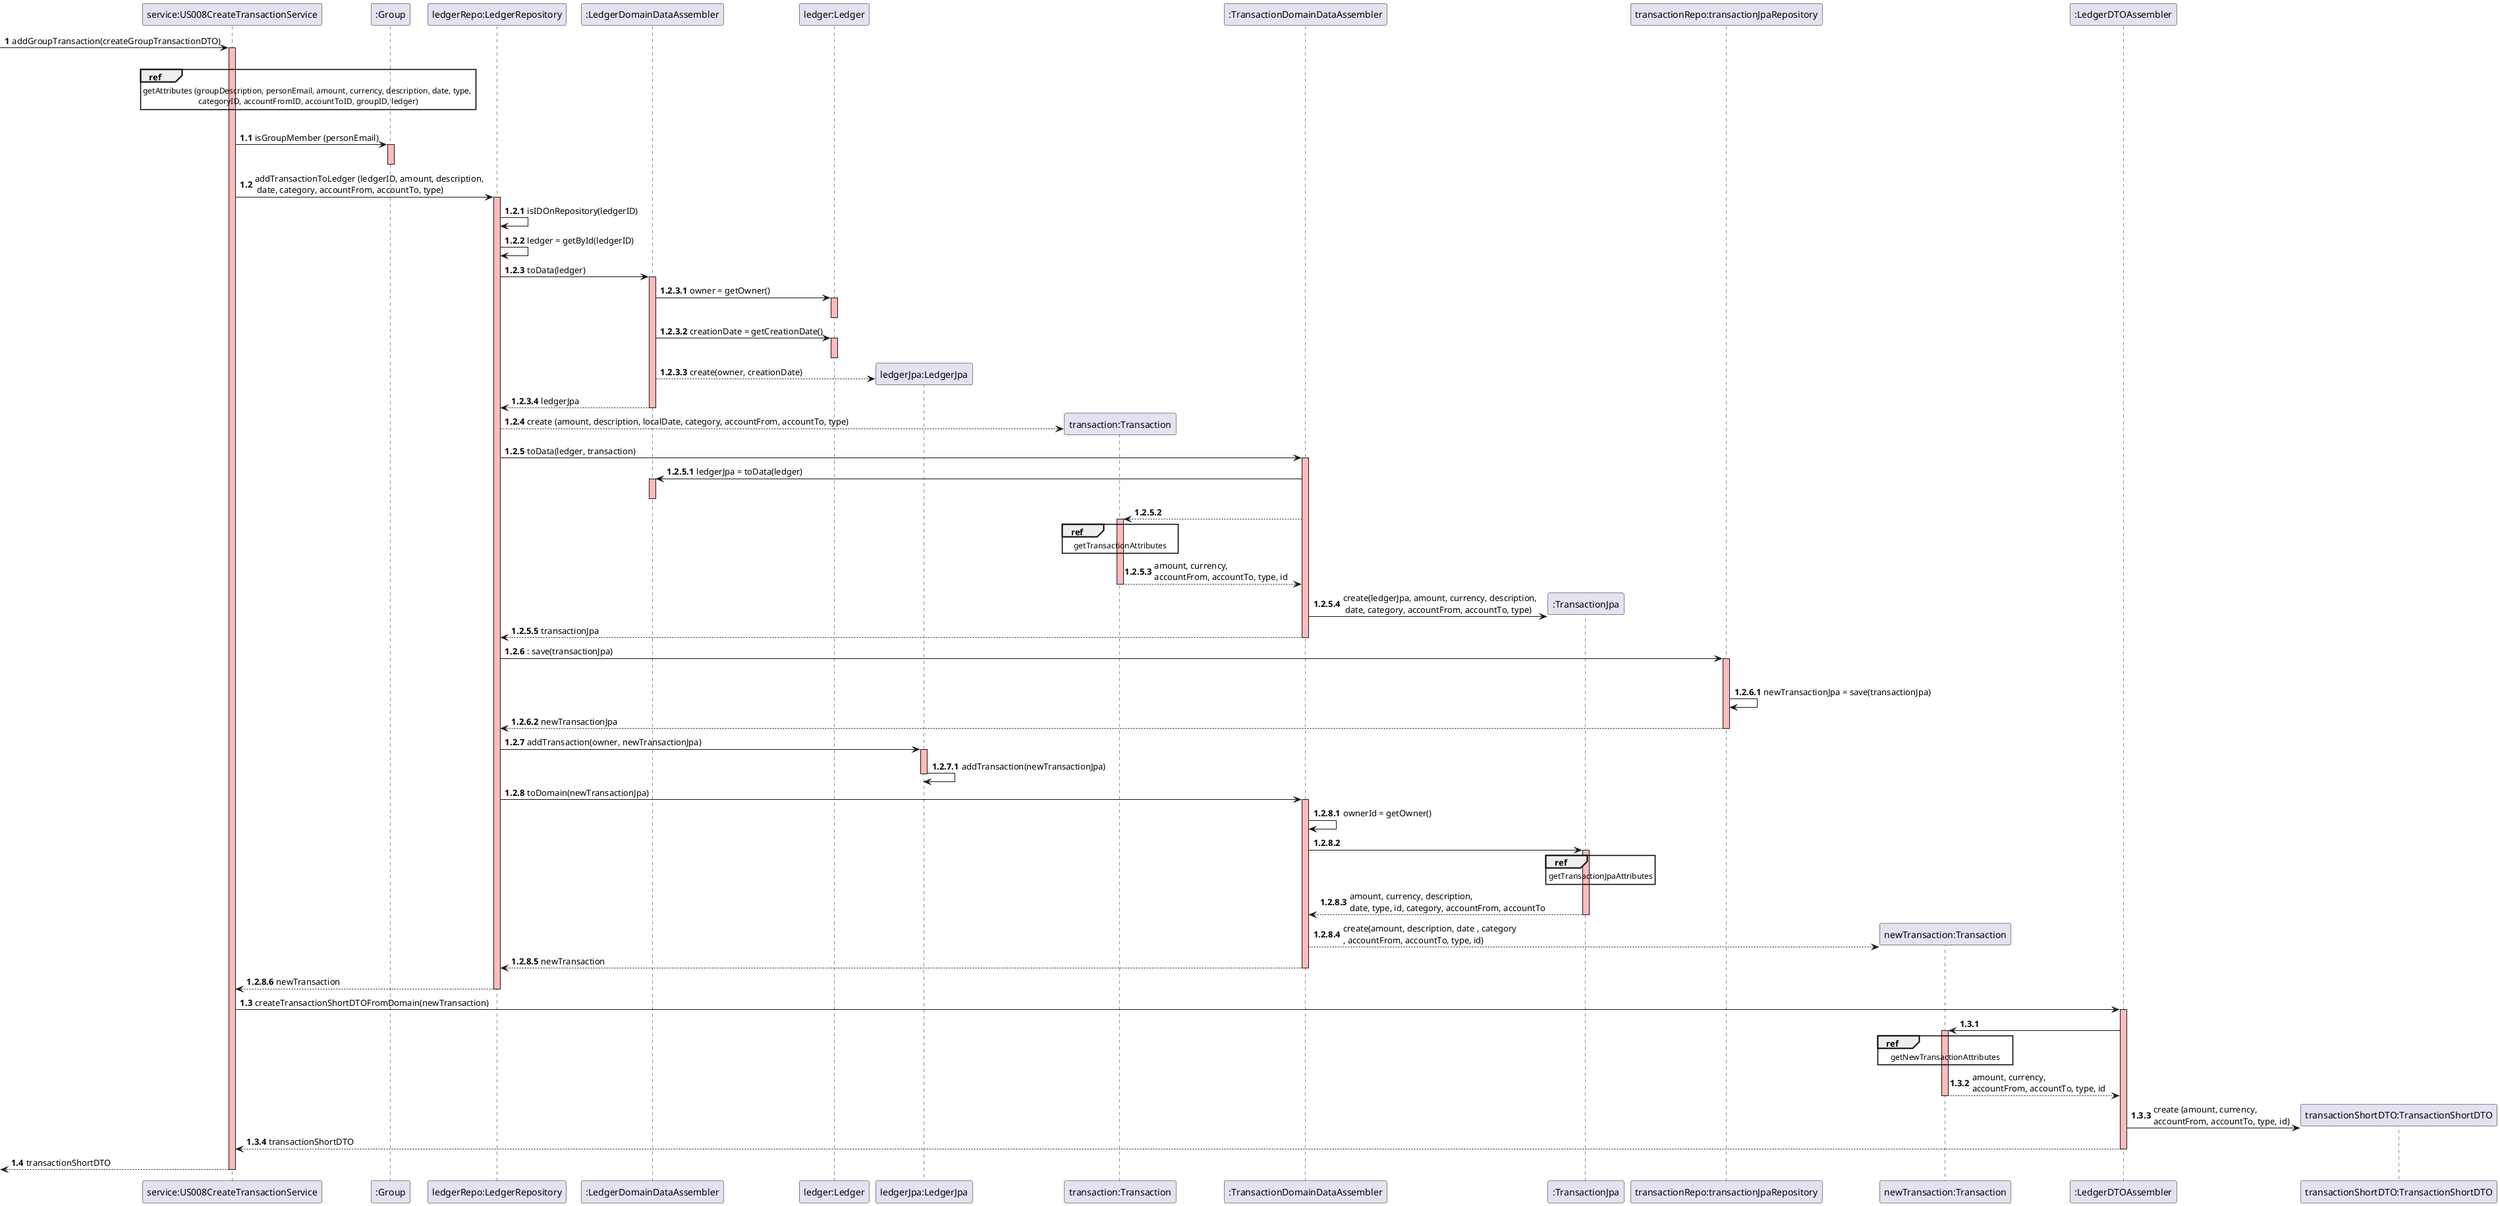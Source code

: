 @startuml

autonumber 1
-> "service:US008CreateTransactionService" : addGroupTransaction(createGroupTransactionDTO)
activate "service:US008CreateTransactionService"  #FFBBBB

|||

ref over "service:US008CreateTransactionService" : getAttributes (groupDescription, personEmail, amount, currency, description, date, type, \ncategoryID, accountFromID, accountToID, groupID, ledger)

|||

autonumber 1.1
"service:US008CreateTransactionService" -> ":Group" : isGroupMember (personEmail)
activate ":Group" #FFBBBB
deactivate ":Group"


"service:US008CreateTransactionService" -> "ledgerRepo:LedgerRepository" : addTransactionToLedger (ledgerID, amount, description, \n date, category, accountFrom, accountTo, type)
activate "ledgerRepo:LedgerRepository" #FFBBBB

autonumber 1.2.1
"ledgerRepo:LedgerRepository" -> "ledgerRepo:LedgerRepository": isIDOnRepository(ledgerID)

"ledgerRepo:LedgerRepository" -> "ledgerRepo:LedgerRepository": ledger = getById(ledgerID)

"ledgerRepo:LedgerRepository"->":LedgerDomainDataAssembler": toData(ledger)
activate ":LedgerDomainDataAssembler" #FFBBBB

autonumber 1.2.3.1
":LedgerDomainDataAssembler"->"ledger:Ledger" : owner = getOwner()
activate "ledger:Ledger" #FFBBBB
deactivate "ledger:Ledger"

":LedgerDomainDataAssembler"->"ledger:Ledger" : creationDate = getCreationDate()
activate "ledger:Ledger" #FFBBBB
deactivate "ledger:Ledger"


create "ledgerJpa:LedgerJpa"
":LedgerDomainDataAssembler"-->"ledgerJpa:LedgerJpa" : create(owner, creationDate)
":LedgerDomainDataAssembler"-->"ledgerRepo:LedgerRepository" : ledgerJpa
deactivate ":LedgerDomainDataAssembler"

create "transaction:Transaction"
autonumber 1.2.4
"ledgerRepo:LedgerRepository"-->"transaction:Transaction": create (amount, description, localDate, category, accountFrom, accountTo, type)

"ledgerRepo:LedgerRepository"->":TransactionDomainDataAssembler": toData(ledger, transaction)
activate ":TransactionDomainDataAssembler" #FFBBBB

autonumber 1.2.5.1
":TransactionDomainDataAssembler"->":LedgerDomainDataAssembler": ledgerJpa = toData(ledger)
activate ":LedgerDomainDataAssembler" #FFBBBB
deactivate ":LedgerDomainDataAssembler" #FFBBBB


":TransactionDomainDataAssembler"-->"transaction:Transaction"
activate "transaction:Transaction" #FFBBBB
ref over "transaction:Transaction" : getTransactionAttributes
"transaction:Transaction"-->":TransactionDomainDataAssembler": amount, currency, \naccountFrom, accountTo, type, id
deactivate "transaction:Transaction" #FFBBBB

create ":TransactionJpa"
":TransactionDomainDataAssembler"->":TransactionJpa" : create(ledgerJpa, amount, currency, description,\n date, category, accountFrom, accountTo, type)

autonumber 1.2.5.5
":TransactionDomainDataAssembler"-->"ledgerRepo:LedgerRepository": transactionJpa
deactivate ":TransactionDomainDataAssembler"

autonumber 1.2.6
"ledgerRepo:LedgerRepository"->"transactionRepo:transactionJpaRepository": : save(transactionJpa)

activate "transactionRepo:transactionJpaRepository" #FFBBBB

deactivate ":TransactionDomainDataAssembler"

autonumber 1.2.6.1
"transactionRepo:transactionJpaRepository"->"transactionRepo:transactionJpaRepository": newTransactionJpa = save(transactionJpa)

"transactionRepo:transactionJpaRepository"-->"ledgerRepo:LedgerRepository": newTransactionJpa
deactivate "transactionRepo:transactionJpaRepository" #FFBBBB

autonumber 1.2.7
"ledgerRepo:LedgerRepository"->"ledgerJpa:LedgerJpa" : addTransaction(owner, newTransactionJpa)
activate "ledgerJpa:LedgerJpa" #FFBBBB

autonumber 1.2.7.1
"ledgerJpa:LedgerJpa"->"ledgerJpa:LedgerJpa" : addTransaction(newTransactionJpa)
deactivate "ledgerJpa:LedgerJpa" #FFBBBB

autonumber 1.2.8
"ledgerRepo:LedgerRepository"->":TransactionDomainDataAssembler":toDomain(newTransactionJpa)
activate ":TransactionDomainDataAssembler" #FFBBBB

autonumber 1.2.8.1
":TransactionDomainDataAssembler"->":TransactionDomainDataAssembler": ownerId = getOwner()

":TransactionDomainDataAssembler" -> ":TransactionJpa"
activate ":TransactionJpa" #FFBBBB
ref over ":TransactionJpa" : getTransactionJpaAttributes
":TransactionJpa" --> ":TransactionDomainDataAssembler" : amount, currency, description, \ndate, type, id, category, accountFrom, accountTo
deactivate ":TransactionJpa"

create "newTransaction:Transaction"
":TransactionDomainDataAssembler"-->"newTransaction:Transaction" : create(amount, description, date , category\n, accountFrom, accountTo, type, id)
":TransactionDomainDataAssembler" --> "ledgerRepo:LedgerRepository" : newTransaction
deactivate ":TransactionDomainDataAssembler"


"ledgerRepo:LedgerRepository" --> "service:US008CreateTransactionService" : newTransaction
deactivate "ledgerRepo:LedgerRepository"

autonumber 1.3
"service:US008CreateTransactionService"->":LedgerDTOAssembler":createTransactionShortDTOFromDomain(newTransaction)
activate ":LedgerDTOAssembler" #FFBBBB

autonumber 1.3.1
":LedgerDTOAssembler"->"newTransaction:Transaction":
activate "newTransaction:Transaction" #FFBBBB

ref over "newTransaction:Transaction" : getNewTransactionAttributes
"newTransaction:Transaction"-->":LedgerDTOAssembler": amount, currency, \naccountFrom, accountTo, type, id
deactivate "newTransaction:Transaction" #FFBBBB

create "transactionShortDTO:TransactionShortDTO"
":LedgerDTOAssembler"->"transactionShortDTO:TransactionShortDTO": create (amount, currency, \naccountFrom, accountTo, type, id)

":LedgerDTOAssembler" --> "service:US008CreateTransactionService" : transactionShortDTO
deactivate ":LedgerDTOAssembler"

autonumber 1.4
<-- "service:US008CreateTransactionService" : transactionShortDTO
deactivate "service:US008CreateTransactionService"

@enduml